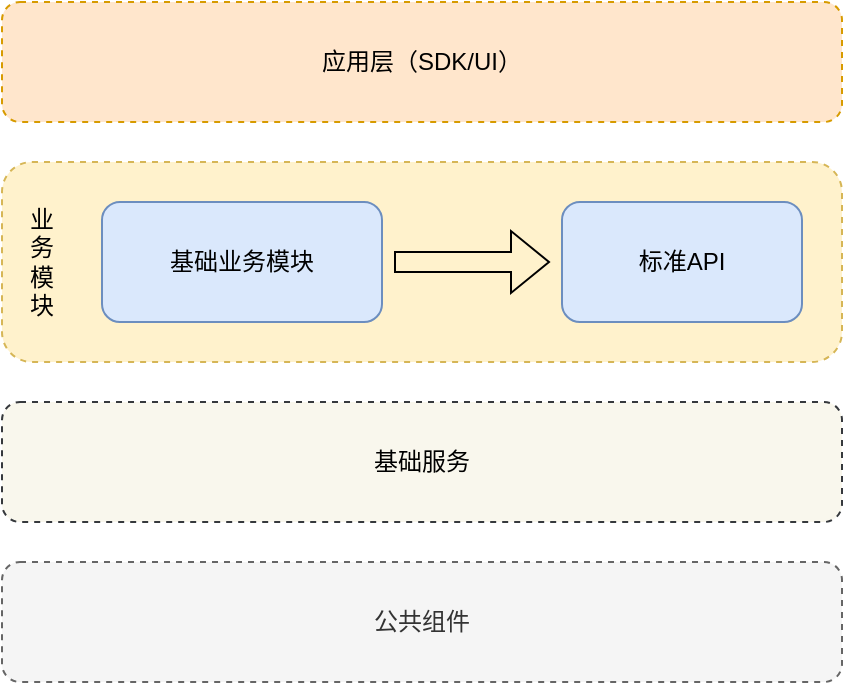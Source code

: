<mxfile version="15.7.3" type="device" pages="5"><diagram id="nJKbnS3lhTL6TrQBC8Cw" name="总体架构设计"><mxGraphModel dx="1422" dy="865" grid="1" gridSize="10" guides="1" tooltips="1" connect="1" arrows="1" fold="1" page="1" pageScale="1" pageWidth="1200" pageHeight="1600" math="0" shadow="0"><root><mxCell id="KB_YQt4YwG96yNj99sSg-0"/><mxCell id="KB_YQt4YwG96yNj99sSg-1" parent="KB_YQt4YwG96yNj99sSg-0"/><mxCell id="KB_YQt4YwG96yNj99sSg-2" value="公共组件" style="rounded=1;whiteSpace=wrap;html=1;fillColor=#f5f5f5;fontColor=#333333;strokeColor=#666666;dashed=1;" parent="KB_YQt4YwG96yNj99sSg-1" vertex="1"><mxGeometry x="390" y="410" width="420" height="60" as="geometry"/></mxCell><mxCell id="KB_YQt4YwG96yNj99sSg-3" value="基础服务" style="rounded=1;whiteSpace=wrap;html=1;fillColor=#f9f7ed;strokeColor=#36393d;dashed=1;" parent="KB_YQt4YwG96yNj99sSg-1" vertex="1"><mxGeometry x="390" y="330" width="420" height="60" as="geometry"/></mxCell><mxCell id="KB_YQt4YwG96yNj99sSg-4" value="" style="rounded=1;whiteSpace=wrap;html=1;fillColor=#fff2cc;strokeColor=#d6b656;dashed=1;" parent="KB_YQt4YwG96yNj99sSg-1" vertex="1"><mxGeometry x="390" y="210" width="420" height="100" as="geometry"/></mxCell><mxCell id="KB_YQt4YwG96yNj99sSg-5" value="业务模块" style="text;html=1;strokeColor=none;fillColor=none;align=center;verticalAlign=middle;whiteSpace=wrap;rounded=0;dashed=1;" parent="KB_YQt4YwG96yNj99sSg-1" vertex="1"><mxGeometry x="400" y="245" width="20" height="30" as="geometry"/></mxCell><mxCell id="KB_YQt4YwG96yNj99sSg-6" value="基础业务模块" style="rounded=1;whiteSpace=wrap;html=1;fillColor=#dae8fc;strokeColor=#6c8ebf;" parent="KB_YQt4YwG96yNj99sSg-1" vertex="1"><mxGeometry x="440" y="230" width="140" height="60" as="geometry"/></mxCell><mxCell id="KB_YQt4YwG96yNj99sSg-7" value="标准API" style="rounded=1;whiteSpace=wrap;html=1;fillColor=#dae8fc;strokeColor=#6c8ebf;" parent="KB_YQt4YwG96yNj99sSg-1" vertex="1"><mxGeometry x="670" y="230" width="120" height="60" as="geometry"/></mxCell><mxCell id="KB_YQt4YwG96yNj99sSg-8" value="" style="shape=flexArrow;endArrow=classic;html=1;rounded=0;targetPerimeterSpacing=6;sourcePerimeterSpacing=6;" parent="KB_YQt4YwG96yNj99sSg-1" source="KB_YQt4YwG96yNj99sSg-6" target="KB_YQt4YwG96yNj99sSg-7" edge="1"><mxGeometry width="50" height="50" relative="1" as="geometry"><mxPoint x="790" y="270" as="sourcePoint"/><mxPoint x="670" y="260" as="targetPoint"/></mxGeometry></mxCell><mxCell id="KB_YQt4YwG96yNj99sSg-9" value="应用层（SDK/UI）" style="rounded=1;whiteSpace=wrap;html=1;fillColor=#ffe6cc;strokeColor=#d79b00;dashed=1;" parent="KB_YQt4YwG96yNj99sSg-1" vertex="1"><mxGeometry x="390" y="130" width="420" height="60" as="geometry"/></mxCell></root></mxGraphModel></diagram><diagram name="模块分层设计" id="Hy6BnhkVsz4FPQlnWVc1"><mxGraphModel dx="1422" dy="865" grid="1" gridSize="10" guides="1" tooltips="1" connect="1" arrows="1" fold="1" page="1" pageScale="1" pageWidth="1200" pageHeight="1600" math="0" shadow="0"><root><mxCell id="V9mmQ1vK7hY9In2icBoG-0"/><mxCell id="V9mmQ1vK7hY9In2icBoG-1" parent="V9mmQ1vK7hY9In2icBoG-0"/><mxCell id="V9mmQ1vK7hY9In2icBoG-2" value="" style="rounded=1;whiteSpace=wrap;html=1;fillColor=#f5f5f5;fontColor=#333333;strokeColor=#666666;dashed=1;" parent="V9mmQ1vK7hY9In2icBoG-1" vertex="1"><mxGeometry x="270" y="490" width="660" height="100" as="geometry"/></mxCell><mxCell id="V9mmQ1vK7hY9In2icBoG-3" value="" style="rounded=1;whiteSpace=wrap;html=1;fillColor=#f9f7ed;strokeColor=#36393d;dashed=1;" parent="V9mmQ1vK7hY9In2icBoG-1" vertex="1"><mxGeometry x="270" y="370" width="660" height="100" as="geometry"/></mxCell><mxCell id="V9mmQ1vK7hY9In2icBoG-4" value="" style="rounded=1;whiteSpace=wrap;html=1;fillColor=#fff2cc;strokeColor=#d6b656;dashed=1;" parent="V9mmQ1vK7hY9In2icBoG-1" vertex="1"><mxGeometry x="270" y="250" width="660" height="100" as="geometry"/></mxCell><mxCell id="V9mmQ1vK7hY9In2icBoG-5" value="业务模块" style="text;html=1;strokeColor=none;fillColor=none;align=center;verticalAlign=middle;whiteSpace=wrap;rounded=0;dashed=1;" parent="V9mmQ1vK7hY9In2icBoG-1" vertex="1"><mxGeometry x="290" y="285" width="10" height="30" as="geometry"/></mxCell><mxCell id="V9mmQ1vK7hY9In2icBoG-9" value="" style="rounded=1;whiteSpace=wrap;html=1;fillColor=#ffe6cc;strokeColor=#d79b00;dashed=1;" parent="V9mmQ1vK7hY9In2icBoG-1" vertex="1"><mxGeometry x="270" y="130" width="660" height="100" as="geometry"/></mxCell><mxCell id="V9mmQ1vK7hY9In2icBoG-11" value="公共组件" style="text;html=1;strokeColor=none;fillColor=none;align=center;verticalAlign=middle;whiteSpace=wrap;rounded=0;" parent="V9mmQ1vK7hY9In2icBoG-1" vertex="1"><mxGeometry x="290" y="525" width="10" height="30" as="geometry"/></mxCell><mxCell id="V9mmQ1vK7hY9In2icBoG-12" value=".Net" style="rounded=1;whiteSpace=wrap;html=1;fillColor=#dae8fc;strokeColor=#6c8ebf;" parent="V9mmQ1vK7hY9In2icBoG-1" vertex="1"><mxGeometry x="320" y="520" width="100" height="40" as="geometry"/></mxCell><mxCell id="V9mmQ1vK7hY9In2icBoG-13" value="Suyaa" style="rounded=1;whiteSpace=wrap;html=1;fillColor=#dae8fc;strokeColor=#6c8ebf;" parent="V9mmQ1vK7hY9In2icBoG-1" vertex="1"><mxGeometry x="440" y="520" width="100" height="40" as="geometry"/></mxCell><mxCell id="V9mmQ1vK7hY9In2icBoG-14" value="Auto Mapper" style="rounded=1;whiteSpace=wrap;html=1;fillColor=#dae8fc;strokeColor=#6c8ebf;" parent="V9mmQ1vK7hY9In2icBoG-1" vertex="1"><mxGeometry x="680" y="520" width="100" height="40" as="geometry"/></mxCell><mxCell id="V9mmQ1vK7hY9In2icBoG-15" value="EFCore" style="rounded=1;whiteSpace=wrap;html=1;fillColor=#dae8fc;strokeColor=#6c8ebf;" parent="V9mmQ1vK7hY9In2icBoG-1" vertex="1"><mxGeometry x="560" y="520" width="100" height="40" as="geometry"/></mxCell><mxCell id="V9mmQ1vK7hY9In2icBoG-16" value="基础服务" style="text;html=1;strokeColor=none;fillColor=none;align=center;verticalAlign=middle;whiteSpace=wrap;rounded=0;" parent="V9mmQ1vK7hY9In2icBoG-1" vertex="1"><mxGeometry x="290" y="405" width="10" height="30" as="geometry"/></mxCell><mxCell id="V9mmQ1vK7hY9In2icBoG-19" value="数据库服务" style="rounded=1;whiteSpace=wrap;html=1;fillColor=#dae8fc;strokeColor=#6c8ebf;" parent="V9mmQ1vK7hY9In2icBoG-1" vertex="1"><mxGeometry x="320" y="400" width="100" height="40" as="geometry"/></mxCell><mxCell id="V9mmQ1vK7hY9In2icBoG-20" value="日志服务" style="rounded=1;whiteSpace=wrap;html=1;fillColor=#dae8fc;strokeColor=#6c8ebf;" parent="V9mmQ1vK7hY9In2icBoG-1" vertex="1"><mxGeometry x="440" y="400" width="100" height="40" as="geometry"/></mxCell><mxCell id="V9mmQ1vK7hY9In2icBoG-23" value="项目分组管理" style="rounded=1;whiteSpace=wrap;html=1;fillColor=#dae8fc;strokeColor=#6c8ebf;" parent="V9mmQ1vK7hY9In2icBoG-1" vertex="1"><mxGeometry x="320" y="280" width="100" height="40" as="geometry"/></mxCell><mxCell id="V9mmQ1vK7hY9In2icBoG-24" value="项目管理" style="rounded=1;whiteSpace=wrap;html=1;fillColor=#dae8fc;strokeColor=#6c8ebf;" parent="V9mmQ1vK7hY9In2icBoG-1" vertex="1"><mxGeometry x="440" y="280" width="100" height="40" as="geometry"/></mxCell><mxCell id="V9mmQ1vK7hY9In2icBoG-25" value="配置项管理" style="rounded=1;whiteSpace=wrap;html=1;fillColor=#dae8fc;strokeColor=#6c8ebf;" parent="V9mmQ1vK7hY9In2icBoG-1" vertex="1"><mxGeometry x="560" y="280" width="100" height="40" as="geometry"/></mxCell><mxCell id="V9mmQ1vK7hY9In2icBoG-30" value="配置查询" style="rounded=1;whiteSpace=wrap;html=1;fillColor=#dae8fc;strokeColor=#6c8ebf;" parent="V9mmQ1vK7hY9In2icBoG-1" vertex="1"><mxGeometry x="680" y="280" width="100" height="40" as="geometry"/></mxCell><mxCell id="V9mmQ1vK7hY9In2icBoG-31" value="应用模块" style="text;html=1;strokeColor=none;fillColor=none;align=center;verticalAlign=middle;whiteSpace=wrap;rounded=0;dashed=1;" parent="V9mmQ1vK7hY9In2icBoG-1" vertex="1"><mxGeometry x="290" y="165" width="10" height="30" as="geometry"/></mxCell><mxCell id="V9mmQ1vK7hY9In2icBoG-32" value="配置缓存" style="rounded=1;whiteSpace=wrap;html=1;fillColor=#dae8fc;strokeColor=#6c8ebf;" parent="V9mmQ1vK7hY9In2icBoG-1" vertex="1"><mxGeometry x="320" y="160" width="100" height="40" as="geometry"/></mxCell><mxCell id="V9mmQ1vK7hY9In2icBoG-33" value="配置生效" style="rounded=1;whiteSpace=wrap;html=1;fillColor=#dae8fc;strokeColor=#6c8ebf;" parent="V9mmQ1vK7hY9In2icBoG-1" vertex="1"><mxGeometry x="440" y="160" width="100" height="40" as="geometry"/></mxCell><mxCell id="I2uiadgEGVFo8WjsPcDt-0" value="权限管理" style="rounded=1;whiteSpace=wrap;html=1;fillColor=#dae8fc;strokeColor=#6c8ebf;" vertex="1" parent="V9mmQ1vK7hY9In2icBoG-1"><mxGeometry x="800" y="280" width="100" height="40" as="geometry"/></mxCell><mxCell id="uSnXEbYgKF9Yk1e_2j1_-0" value="操作界面" style="rounded=1;whiteSpace=wrap;html=1;fillColor=#dae8fc;strokeColor=#6c8ebf;" vertex="1" parent="V9mmQ1vK7hY9In2icBoG-1"><mxGeometry x="560" y="160" width="100" height="40" as="geometry"/></mxCell></root></mxGraphModel></diagram><diagram id="9qpFFSH7ynklqgohwi6p" name="网络架构设计"><mxGraphModel dx="1422" dy="865" grid="1" gridSize="10" guides="1" tooltips="1" connect="1" arrows="1" fold="1" page="1" pageScale="1" pageWidth="1200" pageHeight="1600" math="0" shadow="0"><root><mxCell id="Yb7aYvFA42UvaNvZm8ge-0"/><mxCell id="Yb7aYvFA42UvaNvZm8ge-1" parent="Yb7aYvFA42UvaNvZm8ge-0"/><mxCell id="EnSV7Yy0XfZCTgKbch60-8" value="" style="rounded=1;whiteSpace=wrap;html=1;dashed=1;fillColor=#f5f5f5;fontColor=#333333;strokeColor=#666666;" vertex="1" parent="Yb7aYvFA42UvaNvZm8ge-1"><mxGeometry x="370" y="450" width="980" height="100" as="geometry"/></mxCell><mxCell id="Yb7aYvFA42UvaNvZm8ge-2" value="" style="rounded=1;whiteSpace=wrap;html=1;dashed=1;fillColor=#dae8fc;strokeColor=#6c8ebf;" parent="Yb7aYvFA42UvaNvZm8ge-1" vertex="1"><mxGeometry x="930" y="570" width="420" height="100" as="geometry"/></mxCell><mxCell id="Yb7aYvFA42UvaNvZm8ge-5" value="" style="rounded=1;whiteSpace=wrap;html=1;dashed=1;fillColor=#f8cecc;strokeColor=#b85450;" parent="Yb7aYvFA42UvaNvZm8ge-1" vertex="1"><mxGeometry x="370" y="330" width="980" height="100" as="geometry"/></mxCell><mxCell id="EnSV7Yy0XfZCTgKbch60-1" value="" style="rounded=1;whiteSpace=wrap;html=1;dashed=1;fillColor=#d5e8d4;strokeColor=#82b366;" vertex="1" parent="Yb7aYvFA42UvaNvZm8ge-1"><mxGeometry x="370" y="570" width="540" height="100" as="geometry"/></mxCell><mxCell id="EnSV7Yy0XfZCTgKbch60-2" value="UI端" style="text;html=1;strokeColor=none;fillColor=none;align=center;verticalAlign=middle;whiteSpace=wrap;rounded=0;dashed=1;" vertex="1" parent="Yb7aYvFA42UvaNvZm8ge-1"><mxGeometry x="370" y="605" width="60" height="30" as="geometry"/></mxCell><mxCell id="EnSV7Yy0XfZCTgKbch60-12" style="edgeStyle=orthogonalEdgeStyle;rounded=0;orthogonalLoop=1;jettySize=auto;html=1;entryX=0.5;entryY=1;entryDx=0;entryDy=0;" edge="1" parent="Yb7aYvFA42UvaNvZm8ge-1" source="EnSV7Yy0XfZCTgKbch60-3" target="EnSV7Yy0XfZCTgKbch60-10"><mxGeometry relative="1" as="geometry"/></mxCell><mxCell id="EnSV7Yy0XfZCTgKbch60-3" value="用户登录" style="rounded=1;whiteSpace=wrap;html=1;absoluteArcSize=1;arcSize=14;strokeWidth=2;" vertex="1" parent="Yb7aYvFA42UvaNvZm8ge-1"><mxGeometry x="430" y="600" width="100" height="40" as="geometry"/></mxCell><mxCell id="EnSV7Yy0XfZCTgKbch60-15" style="edgeStyle=orthogonalEdgeStyle;rounded=0;orthogonalLoop=1;jettySize=auto;html=1;entryX=0.5;entryY=1;entryDx=0;entryDy=0;" edge="1" parent="Yb7aYvFA42UvaNvZm8ge-1" source="EnSV7Yy0XfZCTgKbch60-4" target="EnSV7Yy0XfZCTgKbch60-14"><mxGeometry relative="1" as="geometry"/></mxCell><mxCell id="EnSV7Yy0XfZCTgKbch60-4" value="项目分组管理" style="rounded=1;whiteSpace=wrap;html=1;absoluteArcSize=1;arcSize=14;strokeWidth=2;" vertex="1" parent="Yb7aYvFA42UvaNvZm8ge-1"><mxGeometry x="550" y="600" width="100" height="40" as="geometry"/></mxCell><mxCell id="EnSV7Yy0XfZCTgKbch60-18" style="edgeStyle=orthogonalEdgeStyle;rounded=0;orthogonalLoop=1;jettySize=auto;html=1;entryX=0.5;entryY=1;entryDx=0;entryDy=0;" edge="1" parent="Yb7aYvFA42UvaNvZm8ge-1" source="EnSV7Yy0XfZCTgKbch60-6" target="EnSV7Yy0XfZCTgKbch60-17"><mxGeometry relative="1" as="geometry"/></mxCell><mxCell id="EnSV7Yy0XfZCTgKbch60-6" value="项目管理" style="rounded=1;whiteSpace=wrap;html=1;absoluteArcSize=1;arcSize=14;strokeWidth=2;" vertex="1" parent="Yb7aYvFA42UvaNvZm8ge-1"><mxGeometry x="670" y="600" width="100" height="40" as="geometry"/></mxCell><mxCell id="Yb7aYvFA42UvaNvZm8ge-6" value="服务端" style="text;html=1;strokeColor=none;fillColor=none;align=center;verticalAlign=middle;whiteSpace=wrap;rounded=0;dashed=1;" parent="Yb7aYvFA42UvaNvZm8ge-1" vertex="1"><mxGeometry x="370" y="365" width="60" height="30" as="geometry"/></mxCell><mxCell id="Yb7aYvFA42UvaNvZm8ge-8" value="登录校验" style="rounded=1;whiteSpace=wrap;html=1;absoluteArcSize=1;arcSize=14;strokeWidth=2;" parent="Yb7aYvFA42UvaNvZm8ge-1" vertex="1"><mxGeometry x="430" y="360" width="100" height="40" as="geometry"/></mxCell><mxCell id="Yb7aYvFA42UvaNvZm8ge-10" value="分组信息操作" style="rounded=1;whiteSpace=wrap;html=1;absoluteArcSize=1;arcSize=14;strokeWidth=2;" parent="Yb7aYvFA42UvaNvZm8ge-1" vertex="1"><mxGeometry x="550" y="360" width="100" height="40" as="geometry"/></mxCell><mxCell id="Yb7aYvFA42UvaNvZm8ge-12" value="项目信息操作" style="rounded=1;whiteSpace=wrap;html=1;absoluteArcSize=1;arcSize=14;strokeWidth=2;" parent="Yb7aYvFA42UvaNvZm8ge-1" vertex="1"><mxGeometry x="670" y="360" width="100" height="40" as="geometry"/></mxCell><mxCell id="Yb7aYvFA42UvaNvZm8ge-3" value="SDK端" style="text;html=1;strokeColor=none;fillColor=none;align=center;verticalAlign=middle;whiteSpace=wrap;rounded=0;dashed=1;" parent="Yb7aYvFA42UvaNvZm8ge-1" vertex="1"><mxGeometry x="930" y="605" width="60" height="30" as="geometry"/></mxCell><mxCell id="EnSV7Yy0XfZCTgKbch60-31" style="edgeStyle=orthogonalEdgeStyle;rounded=0;orthogonalLoop=1;jettySize=auto;html=1;entryX=0.5;entryY=1;entryDx=0;entryDy=0;" edge="1" parent="Yb7aYvFA42UvaNvZm8ge-1" source="Yb7aYvFA42UvaNvZm8ge-4" target="EnSV7Yy0XfZCTgKbch60-26"><mxGeometry relative="1" as="geometry"/></mxCell><mxCell id="Yb7aYvFA42UvaNvZm8ge-4" value="配置项查询" style="rounded=1;whiteSpace=wrap;html=1;absoluteArcSize=1;arcSize=14;strokeWidth=2;" parent="Yb7aYvFA42UvaNvZm8ge-1" vertex="1"><mxGeometry x="990" y="600" width="100" height="40" as="geometry"/></mxCell><mxCell id="Yb7aYvFA42UvaNvZm8ge-14" value="配置缓存" style="rounded=1;whiteSpace=wrap;html=1;absoluteArcSize=1;arcSize=14;strokeWidth=2;" parent="Yb7aYvFA42UvaNvZm8ge-1" vertex="1"><mxGeometry x="1110" y="600" width="100" height="40" as="geometry"/></mxCell><mxCell id="EnSV7Yy0XfZCTgKbch60-9" value="API" style="text;html=1;strokeColor=none;fillColor=none;align=center;verticalAlign=middle;whiteSpace=wrap;rounded=0;dashed=1;" vertex="1" parent="Yb7aYvFA42UvaNvZm8ge-1"><mxGeometry x="370" y="485" width="60" height="30" as="geometry"/></mxCell><mxCell id="EnSV7Yy0XfZCTgKbch60-13" style="edgeStyle=orthogonalEdgeStyle;rounded=0;orthogonalLoop=1;jettySize=auto;html=1;entryX=0.5;entryY=1;entryDx=0;entryDy=0;" edge="1" parent="Yb7aYvFA42UvaNvZm8ge-1" source="EnSV7Yy0XfZCTgKbch60-10" target="Yb7aYvFA42UvaNvZm8ge-8"><mxGeometry relative="1" as="geometry"/></mxCell><mxCell id="EnSV7Yy0XfZCTgKbch60-10" value="用户登录API" style="rounded=1;whiteSpace=wrap;html=1;absoluteArcSize=1;arcSize=14;strokeWidth=2;" vertex="1" parent="Yb7aYvFA42UvaNvZm8ge-1"><mxGeometry x="430" y="480" width="100" height="40" as="geometry"/></mxCell><mxCell id="EnSV7Yy0XfZCTgKbch60-16" style="edgeStyle=orthogonalEdgeStyle;rounded=0;orthogonalLoop=1;jettySize=auto;html=1;" edge="1" parent="Yb7aYvFA42UvaNvZm8ge-1" source="EnSV7Yy0XfZCTgKbch60-14" target="Yb7aYvFA42UvaNvZm8ge-10"><mxGeometry relative="1" as="geometry"/></mxCell><mxCell id="EnSV7Yy0XfZCTgKbch60-14" value="分组操作API" style="rounded=1;whiteSpace=wrap;html=1;absoluteArcSize=1;arcSize=14;strokeWidth=2;" vertex="1" parent="Yb7aYvFA42UvaNvZm8ge-1"><mxGeometry x="550" y="480" width="100" height="40" as="geometry"/></mxCell><mxCell id="EnSV7Yy0XfZCTgKbch60-19" style="edgeStyle=orthogonalEdgeStyle;rounded=0;orthogonalLoop=1;jettySize=auto;html=1;entryX=0.5;entryY=1;entryDx=0;entryDy=0;" edge="1" parent="Yb7aYvFA42UvaNvZm8ge-1" source="EnSV7Yy0XfZCTgKbch60-17" target="Yb7aYvFA42UvaNvZm8ge-12"><mxGeometry relative="1" as="geometry"/></mxCell><mxCell id="EnSV7Yy0XfZCTgKbch60-17" value="项目操作API" style="rounded=1;whiteSpace=wrap;html=1;absoluteArcSize=1;arcSize=14;strokeWidth=2;" vertex="1" parent="Yb7aYvFA42UvaNvZm8ge-1"><mxGeometry x="670" y="480" width="100" height="40" as="geometry"/></mxCell><mxCell id="EnSV7Yy0XfZCTgKbch60-23" style="edgeStyle=orthogonalEdgeStyle;rounded=0;orthogonalLoop=1;jettySize=auto;html=1;" edge="1" parent="Yb7aYvFA42UvaNvZm8ge-1" source="EnSV7Yy0XfZCTgKbch60-20" target="EnSV7Yy0XfZCTgKbch60-22"><mxGeometry relative="1" as="geometry"/></mxCell><mxCell id="EnSV7Yy0XfZCTgKbch60-20" value="配置项管理" style="rounded=1;whiteSpace=wrap;html=1;absoluteArcSize=1;arcSize=14;strokeWidth=2;" vertex="1" parent="Yb7aYvFA42UvaNvZm8ge-1"><mxGeometry x="790" y="600" width="100" height="40" as="geometry"/></mxCell><mxCell id="EnSV7Yy0XfZCTgKbch60-25" style="edgeStyle=orthogonalEdgeStyle;rounded=0;orthogonalLoop=1;jettySize=auto;html=1;entryX=0.5;entryY=1;entryDx=0;entryDy=0;" edge="1" parent="Yb7aYvFA42UvaNvZm8ge-1" source="EnSV7Yy0XfZCTgKbch60-22" target="EnSV7Yy0XfZCTgKbch60-24"><mxGeometry relative="1" as="geometry"/></mxCell><mxCell id="EnSV7Yy0XfZCTgKbch60-22" value="配置项操作API" style="rounded=1;whiteSpace=wrap;html=1;absoluteArcSize=1;arcSize=14;strokeWidth=2;" vertex="1" parent="Yb7aYvFA42UvaNvZm8ge-1"><mxGeometry x="790" y="480" width="100" height="40" as="geometry"/></mxCell><mxCell id="EnSV7Yy0XfZCTgKbch60-24" value="配置信息操作" style="rounded=1;whiteSpace=wrap;html=1;absoluteArcSize=1;arcSize=14;strokeWidth=2;" vertex="1" parent="Yb7aYvFA42UvaNvZm8ge-1"><mxGeometry x="790" y="360" width="100" height="40" as="geometry"/></mxCell><mxCell id="EnSV7Yy0XfZCTgKbch60-32" style="edgeStyle=orthogonalEdgeStyle;rounded=0;orthogonalLoop=1;jettySize=auto;html=1;entryX=0.5;entryY=1;entryDx=0;entryDy=0;" edge="1" parent="Yb7aYvFA42UvaNvZm8ge-1" source="EnSV7Yy0XfZCTgKbch60-26" target="EnSV7Yy0XfZCTgKbch60-27"><mxGeometry relative="1" as="geometry"/></mxCell><mxCell id="EnSV7Yy0XfZCTgKbch60-26" value="配置查询API" style="rounded=1;whiteSpace=wrap;html=1;absoluteArcSize=1;arcSize=14;strokeWidth=2;" vertex="1" parent="Yb7aYvFA42UvaNvZm8ge-1"><mxGeometry x="990" y="480" width="100" height="40" as="geometry"/></mxCell><mxCell id="EnSV7Yy0XfZCTgKbch60-27" value="配置查询" style="rounded=1;whiteSpace=wrap;html=1;absoluteArcSize=1;arcSize=14;strokeWidth=2;" vertex="1" parent="Yb7aYvFA42UvaNvZm8ge-1"><mxGeometry x="990" y="360" width="100" height="40" as="geometry"/></mxCell><mxCell id="EnSV7Yy0XfZCTgKbch60-33" value="配置生效" style="rounded=1;whiteSpace=wrap;html=1;absoluteArcSize=1;arcSize=14;strokeWidth=2;" vertex="1" parent="Yb7aYvFA42UvaNvZm8ge-1"><mxGeometry x="1230" y="600" width="100" height="40" as="geometry"/></mxCell></root></mxGraphModel></diagram><diagram name="基础数据模块" id="rAWYhdlUV2BR0cnqtOG-"><mxGraphModel dx="1422" dy="865" grid="1" gridSize="10" guides="1" tooltips="1" connect="1" arrows="1" fold="1" page="1" pageScale="1" pageWidth="1200" pageHeight="1600" math="0" shadow="0"><root><mxCell id="fn6R1O1oe_VIfCKQ5mdB-0"/><mxCell id="fn6R1O1oe_VIfCKQ5mdB-1" parent="fn6R1O1oe_VIfCKQ5mdB-0"/><mxCell id="fn6R1O1oe_VIfCKQ5mdB-3" style="edgeStyle=orthogonalEdgeStyle;rounded=0;orthogonalLoop=1;jettySize=auto;html=1;entryX=0;entryY=0.5;entryDx=0;entryDy=0;curved=1;endArrow=classic;endFill=1;" parent="fn6R1O1oe_VIfCKQ5mdB-1" source="fn6R1O1oe_VIfCKQ5mdB-6" target="fn6R1O1oe_VIfCKQ5mdB-16" edge="1"><mxGeometry relative="1" as="geometry"/></mxCell><mxCell id="fn6R1O1oe_VIfCKQ5mdB-46" style="edgeStyle=orthogonalEdgeStyle;rounded=0;orthogonalLoop=1;jettySize=auto;html=1;entryX=0.5;entryY=1;entryDx=0;entryDy=0;sourcePerimeterSpacing=0;targetPerimeterSpacing=0;curved=1;exitX=0.5;exitY=0;exitDx=0;exitDy=0;" parent="fn6R1O1oe_VIfCKQ5mdB-1" source="fn6R1O1oe_VIfCKQ5mdB-6" target="fn6R1O1oe_VIfCKQ5mdB-45" edge="1"><mxGeometry relative="1" as="geometry"/></mxCell><mxCell id="FZwehYD9Ac5Kjp2HRPEe-1" style="edgeStyle=orthogonalEdgeStyle;rounded=0;orthogonalLoop=1;jettySize=auto;html=1;entryX=0;entryY=0.5;entryDx=0;entryDy=0;curved=1;" edge="1" parent="fn6R1O1oe_VIfCKQ5mdB-1" source="fn6R1O1oe_VIfCKQ5mdB-6" target="FZwehYD9Ac5Kjp2HRPEe-0"><mxGeometry relative="1" as="geometry"/></mxCell><mxCell id="FZwehYD9Ac5Kjp2HRPEe-3" style="edgeStyle=orthogonalEdgeStyle;curved=1;rounded=0;orthogonalLoop=1;jettySize=auto;html=1;" edge="1" parent="fn6R1O1oe_VIfCKQ5mdB-1" source="fn6R1O1oe_VIfCKQ5mdB-6" target="FZwehYD9Ac5Kjp2HRPEe-2"><mxGeometry relative="1" as="geometry"/></mxCell><mxCell id="fn6R1O1oe_VIfCKQ5mdB-6" value="基础数据模块" style="rounded=1;whiteSpace=wrap;html=1;fillColor=#f8cecc;strokeColor=#b85450;strokeWidth=2;" parent="fn6R1O1oe_VIfCKQ5mdB-1" vertex="1"><mxGeometry x="560" y="320" width="120" height="60" as="geometry"/></mxCell><mxCell id="e5OcsWEO9a4lKTRMUZNf-2" style="edgeStyle=orthogonalEdgeStyle;curved=1;rounded=0;orthogonalLoop=1;jettySize=auto;html=1;entryX=1;entryY=0.5;entryDx=0;entryDy=0;dashed=1;startArrow=none;startFill=0;targetPerimeterSpacing=0;exitX=0;exitY=0.5;exitDx=0;exitDy=0;" parent="fn6R1O1oe_VIfCKQ5mdB-1" source="e5OcsWEO9a4lKTRMUZNf-5" target="fn6R1O1oe_VIfCKQ5mdB-45" edge="1"><mxGeometry relative="1" as="geometry"/></mxCell><mxCell id="fn6R1O1oe_VIfCKQ5mdB-16" value="项目信息" style="rounded=1;whiteSpace=wrap;html=1;container=0;" parent="fn6R1O1oe_VIfCKQ5mdB-1" vertex="1"><mxGeometry x="760" y="260" width="120" height="60" as="geometry"/></mxCell><mxCell id="fn6R1O1oe_VIfCKQ5mdB-45" value="分组信息" style="rounded=1;whiteSpace=wrap;html=1;" parent="fn6R1O1oe_VIfCKQ5mdB-1" vertex="1"><mxGeometry x="360" y="190" width="120" height="60" as="geometry"/></mxCell><mxCell id="e5OcsWEO9a4lKTRMUZNf-5" value="从属" style="text;html=1;strokeColor=default;fillColor=none;align=center;verticalAlign=middle;whiteSpace=wrap;rounded=0;dashed=1;" parent="fn6R1O1oe_VIfCKQ5mdB-1" vertex="1"><mxGeometry x="700" y="145" width="60" height="30" as="geometry"/></mxCell><mxCell id="e5OcsWEO9a4lKTRMUZNf-7" value="" style="edgeStyle=orthogonalEdgeStyle;curved=1;rounded=0;orthogonalLoop=1;jettySize=auto;html=1;entryX=1;entryY=0.5;entryDx=0;entryDy=0;dashed=1;startArrow=none;startFill=0;sourcePerimeterSpacing=0;exitX=0.5;exitY=0;exitDx=0;exitDy=0;endArrow=none;" parent="fn6R1O1oe_VIfCKQ5mdB-1" source="fn6R1O1oe_VIfCKQ5mdB-16" target="e5OcsWEO9a4lKTRMUZNf-5" edge="1"><mxGeometry relative="1" as="geometry"><mxPoint x="820" y="210" as="sourcePoint"/><mxPoint x="640" y="160" as="targetPoint"/></mxGeometry></mxCell><mxCell id="FZwehYD9Ac5Kjp2HRPEe-0" value="用户登录" style="rounded=1;whiteSpace=wrap;html=1;container=0;" vertex="1" parent="fn6R1O1oe_VIfCKQ5mdB-1"><mxGeometry x="800" y="400" width="120" height="60" as="geometry"/></mxCell><mxCell id="FZwehYD9Ac5Kjp2HRPEe-2" value="身份验证" style="rounded=1;whiteSpace=wrap;html=1;container=0;" vertex="1" parent="fn6R1O1oe_VIfCKQ5mdB-1"><mxGeometry x="320" y="360" width="120" height="60" as="geometry"/></mxCell></root></mxGraphModel></diagram><diagram id="0fDUOrT_NDnoW4t8Qheq" name="配置缓存流程"><mxGraphModel dx="1422" dy="865" grid="1" gridSize="10" guides="1" tooltips="1" connect="1" arrows="1" fold="1" page="1" pageScale="1" pageWidth="1200" pageHeight="1600" math="0" shadow="0"><root><mxCell id="ExBAqtagvu3qYSWkz-KQ-0"/><mxCell id="ExBAqtagvu3qYSWkz-KQ-1" parent="ExBAqtagvu3qYSWkz-KQ-0"/><mxCell id="ExBAqtagvu3qYSWkz-KQ-21" style="edgeStyle=orthogonalEdgeStyle;rounded=0;orthogonalLoop=1;jettySize=auto;html=1;" edge="1" parent="ExBAqtagvu3qYSWkz-KQ-1" source="ExBAqtagvu3qYSWkz-KQ-2" target="ExBAqtagvu3qYSWkz-KQ-4"><mxGeometry relative="1" as="geometry"/></mxCell><mxCell id="ExBAqtagvu3qYSWkz-KQ-2" value="开始" style="strokeWidth=2;html=1;shape=mxgraph.flowchart.start_1;whiteSpace=wrap;" vertex="1" parent="ExBAqtagvu3qYSWkz-KQ-1"><mxGeometry x="170" y="290" width="100" height="60" as="geometry"/></mxCell><mxCell id="ExBAqtagvu3qYSWkz-KQ-22" style="edgeStyle=orthogonalEdgeStyle;rounded=0;orthogonalLoop=1;jettySize=auto;html=1;entryX=0;entryY=0.5;entryDx=0;entryDy=0;entryPerimeter=0;" edge="1" parent="ExBAqtagvu3qYSWkz-KQ-1" source="ExBAqtagvu3qYSWkz-KQ-4" target="ExBAqtagvu3qYSWkz-KQ-6"><mxGeometry relative="1" as="geometry"/></mxCell><mxCell id="ExBAqtagvu3qYSWkz-KQ-4" value="&lt;br&gt;SDK发起&lt;br&gt;查询申请" style="html=1;strokeWidth=2;shape=manualInput;whiteSpace=wrap;rounded=1;size=26;arcSize=11;fillColor=#d5e8d4;strokeColor=#82b366;" vertex="1" parent="ExBAqtagvu3qYSWkz-KQ-1"><mxGeometry x="330" y="290" width="100" height="60" as="geometry"/></mxCell><mxCell id="ExBAqtagvu3qYSWkz-KQ-13" style="edgeStyle=orthogonalEdgeStyle;rounded=0;orthogonalLoop=1;jettySize=auto;html=1;entryX=0.5;entryY=0;entryDx=0;entryDy=0;entryPerimeter=0;" edge="1" parent="ExBAqtagvu3qYSWkz-KQ-1" source="ExBAqtagvu3qYSWkz-KQ-6" target="ExBAqtagvu3qYSWkz-KQ-12"><mxGeometry relative="1" as="geometry"><Array as="points"><mxPoint x="540" y="240"/><mxPoint x="1180" y="240"/></Array></mxGeometry></mxCell><mxCell id="ExBAqtagvu3qYSWkz-KQ-23" value="否" style="edgeLabel;html=1;align=center;verticalAlign=middle;resizable=0;points=[];" vertex="1" connectable="0" parent="ExBAqtagvu3qYSWkz-KQ-13"><mxGeometry x="-0.961" y="-1" relative="1" as="geometry"><mxPoint x="9" y="4" as="offset"/></mxGeometry></mxCell><mxCell id="ExBAqtagvu3qYSWkz-KQ-14" style="edgeStyle=orthogonalEdgeStyle;rounded=0;orthogonalLoop=1;jettySize=auto;html=1;entryX=0.5;entryY=0;entryDx=0;entryDy=0;" edge="1" parent="ExBAqtagvu3qYSWkz-KQ-1" source="ExBAqtagvu3qYSWkz-KQ-6" target="ExBAqtagvu3qYSWkz-KQ-7"><mxGeometry relative="1" as="geometry"/></mxCell><mxCell id="ExBAqtagvu3qYSWkz-KQ-24" value="是" style="edgeLabel;html=1;align=center;verticalAlign=middle;resizable=0;points=[];" vertex="1" connectable="0" parent="ExBAqtagvu3qYSWkz-KQ-14"><mxGeometry x="-0.233" y="-1" relative="1" as="geometry"><mxPoint x="-9" y="-9" as="offset"/></mxGeometry></mxCell><mxCell id="ExBAqtagvu3qYSWkz-KQ-6" value="是否正常访问&lt;br&gt;服务端?" style="strokeWidth=2;html=1;shape=mxgraph.flowchart.decision;whiteSpace=wrap;fillColor=#d5e8d4;strokeColor=#82b366;" vertex="1" parent="ExBAqtagvu3qYSWkz-KQ-1"><mxGeometry x="480" y="280" width="120" height="80" as="geometry"/></mxCell><mxCell id="ExBAqtagvu3qYSWkz-KQ-28" style="edgeStyle=orthogonalEdgeStyle;rounded=0;orthogonalLoop=1;jettySize=auto;html=1;" edge="1" parent="ExBAqtagvu3qYSWkz-KQ-1" source="ExBAqtagvu3qYSWkz-KQ-7" target="ExBAqtagvu3qYSWkz-KQ-27"><mxGeometry relative="1" as="geometry"/></mxCell><mxCell id="ExBAqtagvu3qYSWkz-KQ-7" value="服务端查询配置" style="rounded=1;whiteSpace=wrap;html=1;absoluteArcSize=1;arcSize=14;strokeWidth=2;fillColor=#f8cecc;strokeColor=#b85450;" vertex="1" parent="ExBAqtagvu3qYSWkz-KQ-1"><mxGeometry x="490" y="410" width="100" height="60" as="geometry"/></mxCell><mxCell id="ExBAqtagvu3qYSWkz-KQ-16" style="edgeStyle=orthogonalEdgeStyle;rounded=0;orthogonalLoop=1;jettySize=auto;html=1;" edge="1" parent="ExBAqtagvu3qYSWkz-KQ-1" source="ExBAqtagvu3qYSWkz-KQ-8" target="ExBAqtagvu3qYSWkz-KQ-9"><mxGeometry relative="1" as="geometry"/></mxCell><mxCell id="ExBAqtagvu3qYSWkz-KQ-8" value="SDK接收配置" style="rounded=1;whiteSpace=wrap;html=1;absoluteArcSize=1;arcSize=14;strokeWidth=2;fillColor=#d5e8d4;strokeColor=#82b366;" vertex="1" parent="ExBAqtagvu3qYSWkz-KQ-1"><mxGeometry x="650" y="290" width="100" height="60" as="geometry"/></mxCell><mxCell id="ExBAqtagvu3qYSWkz-KQ-17" style="edgeStyle=orthogonalEdgeStyle;rounded=0;orthogonalLoop=1;jettySize=auto;html=1;entryX=0.5;entryY=0;entryDx=0;entryDy=0;" edge="1" parent="ExBAqtagvu3qYSWkz-KQ-1" source="ExBAqtagvu3qYSWkz-KQ-9" target="ExBAqtagvu3qYSWkz-KQ-10"><mxGeometry relative="1" as="geometry"/></mxCell><mxCell id="ExBAqtagvu3qYSWkz-KQ-25" value="是" style="edgeLabel;html=1;align=center;verticalAlign=middle;resizable=0;points=[];" vertex="1" connectable="0" parent="ExBAqtagvu3qYSWkz-KQ-17"><mxGeometry x="-0.722" relative="1" as="geometry"><mxPoint x="-10" as="offset"/></mxGeometry></mxCell><mxCell id="ExBAqtagvu3qYSWkz-KQ-19" style="edgeStyle=orthogonalEdgeStyle;rounded=0;orthogonalLoop=1;jettySize=auto;html=1;" edge="1" parent="ExBAqtagvu3qYSWkz-KQ-1" source="ExBAqtagvu3qYSWkz-KQ-9" target="ExBAqtagvu3qYSWkz-KQ-11"><mxGeometry relative="1" as="geometry"/></mxCell><mxCell id="ExBAqtagvu3qYSWkz-KQ-26" value="否" style="edgeLabel;html=1;align=center;verticalAlign=middle;resizable=0;points=[];" vertex="1" connectable="0" parent="ExBAqtagvu3qYSWkz-KQ-19"><mxGeometry x="-0.7" y="1" relative="1" as="geometry"><mxPoint y="-9" as="offset"/></mxGeometry></mxCell><mxCell id="ExBAqtagvu3qYSWkz-KQ-9" value="是否存在缓存?" style="strokeWidth=2;html=1;shape=mxgraph.flowchart.decision;whiteSpace=wrap;fillColor=#d5e8d4;strokeColor=#82b366;" vertex="1" parent="ExBAqtagvu3qYSWkz-KQ-1"><mxGeometry x="800" y="280" width="120" height="80" as="geometry"/></mxCell><mxCell id="ExBAqtagvu3qYSWkz-KQ-18" style="edgeStyle=orthogonalEdgeStyle;rounded=0;orthogonalLoop=1;jettySize=auto;html=1;entryX=0.5;entryY=1;entryDx=0;entryDy=0;entryPerimeter=0;" edge="1" parent="ExBAqtagvu3qYSWkz-KQ-1" source="ExBAqtagvu3qYSWkz-KQ-10" target="ExBAqtagvu3qYSWkz-KQ-12"><mxGeometry relative="1" as="geometry"/></mxCell><mxCell id="ExBAqtagvu3qYSWkz-KQ-10" value="修改配置缓存" style="rounded=1;whiteSpace=wrap;html=1;absoluteArcSize=1;arcSize=14;strokeWidth=2;fillColor=#d5e8d4;strokeColor=#82b366;" vertex="1" parent="ExBAqtagvu3qYSWkz-KQ-1"><mxGeometry x="810" y="410" width="100" height="60" as="geometry"/></mxCell><mxCell id="ExBAqtagvu3qYSWkz-KQ-20" style="edgeStyle=orthogonalEdgeStyle;rounded=0;orthogonalLoop=1;jettySize=auto;html=1;entryX=0;entryY=0.5;entryDx=0;entryDy=0;entryPerimeter=0;" edge="1" parent="ExBAqtagvu3qYSWkz-KQ-1" source="ExBAqtagvu3qYSWkz-KQ-11" target="ExBAqtagvu3qYSWkz-KQ-12"><mxGeometry relative="1" as="geometry"/></mxCell><mxCell id="ExBAqtagvu3qYSWkz-KQ-11" value="创建配置缓存" style="rounded=1;whiteSpace=wrap;html=1;absoluteArcSize=1;arcSize=14;strokeWidth=2;fillColor=#d5e8d4;strokeColor=#82b366;" vertex="1" parent="ExBAqtagvu3qYSWkz-KQ-1"><mxGeometry x="970" y="290" width="100" height="60" as="geometry"/></mxCell><mxCell id="ExBAqtagvu3qYSWkz-KQ-12" value="结束" style="strokeWidth=2;html=1;shape=mxgraph.flowchart.start_1;whiteSpace=wrap;" vertex="1" parent="ExBAqtagvu3qYSWkz-KQ-1"><mxGeometry x="1130" y="290" width="100" height="60" as="geometry"/></mxCell><mxCell id="ExBAqtagvu3qYSWkz-KQ-29" style="edgeStyle=orthogonalEdgeStyle;rounded=0;orthogonalLoop=1;jettySize=auto;html=1;" edge="1" parent="ExBAqtagvu3qYSWkz-KQ-1" source="ExBAqtagvu3qYSWkz-KQ-27" target="ExBAqtagvu3qYSWkz-KQ-12"><mxGeometry relative="1" as="geometry"><Array as="points"><mxPoint x="540" y="640"/><mxPoint x="1180" y="640"/></Array></mxGeometry></mxCell><mxCell id="ExBAqtagvu3qYSWkz-KQ-33" value="否" style="edgeLabel;html=1;align=center;verticalAlign=middle;resizable=0;points=[];" vertex="1" connectable="0" parent="ExBAqtagvu3qYSWkz-KQ-29"><mxGeometry x="-0.968" relative="1" as="geometry"><mxPoint x="-10" y="-5" as="offset"/></mxGeometry></mxCell><mxCell id="ExBAqtagvu3qYSWkz-KQ-31" style="edgeStyle=orthogonalEdgeStyle;rounded=0;orthogonalLoop=1;jettySize=auto;html=1;" edge="1" parent="ExBAqtagvu3qYSWkz-KQ-1" source="ExBAqtagvu3qYSWkz-KQ-27" target="ExBAqtagvu3qYSWkz-KQ-30"><mxGeometry relative="1" as="geometry"/></mxCell><mxCell id="ExBAqtagvu3qYSWkz-KQ-34" value="是" style="edgeLabel;html=1;align=center;verticalAlign=middle;resizable=0;points=[];" vertex="1" connectable="0" parent="ExBAqtagvu3qYSWkz-KQ-31"><mxGeometry x="-0.702" relative="1" as="geometry"><mxPoint y="-10" as="offset"/></mxGeometry></mxCell><mxCell id="ExBAqtagvu3qYSWkz-KQ-27" value="项目密钥&lt;br&gt;是否&lt;br&gt;通过校验?" style="strokeWidth=2;html=1;shape=mxgraph.flowchart.decision;whiteSpace=wrap;fillColor=#f8cecc;strokeColor=#b85450;" vertex="1" parent="ExBAqtagvu3qYSWkz-KQ-1"><mxGeometry x="480" y="520" width="120" height="80" as="geometry"/></mxCell><mxCell id="ExBAqtagvu3qYSWkz-KQ-32" style="edgeStyle=orthogonalEdgeStyle;rounded=0;orthogonalLoop=1;jettySize=auto;html=1;entryX=0.5;entryY=1;entryDx=0;entryDy=0;" edge="1" parent="ExBAqtagvu3qYSWkz-KQ-1" source="ExBAqtagvu3qYSWkz-KQ-30" target="ExBAqtagvu3qYSWkz-KQ-8"><mxGeometry relative="1" as="geometry"/></mxCell><mxCell id="ExBAqtagvu3qYSWkz-KQ-30" value="回传查询结果" style="rounded=1;whiteSpace=wrap;html=1;absoluteArcSize=1;arcSize=14;strokeWidth=2;fillColor=#f8cecc;strokeColor=#b85450;" vertex="1" parent="ExBAqtagvu3qYSWkz-KQ-1"><mxGeometry x="650" y="530" width="100" height="60" as="geometry"/></mxCell></root></mxGraphModel></diagram></mxfile>